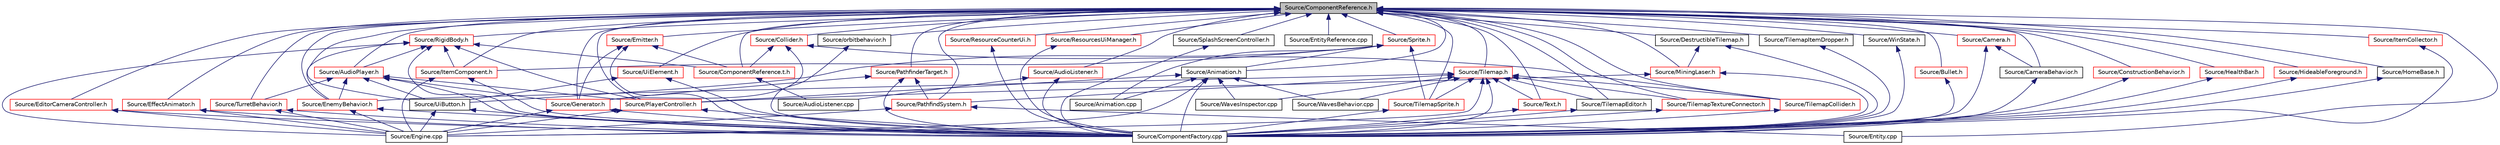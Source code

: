 digraph "Source/ComponentReference.h"
{
 // LATEX_PDF_SIZE
  edge [fontname="Helvetica",fontsize="10",labelfontname="Helvetica",labelfontsize="10"];
  node [fontname="Helvetica",fontsize="10",shape=record];
  Node1 [label="Source/ComponentReference.h",height=0.2,width=0.4,color="black", fillcolor="grey75", style="filled", fontcolor="black",tooltip="a reference to a component in the scene"];
  Node1 -> Node2 [dir="back",color="midnightblue",fontsize="10",style="solid"];
  Node2 [label="Source/Animation.h",height=0.2,width=0.4,color="black", fillcolor="white", style="filled",URL="$Animation_8h.html",tooltip="animation component class"];
  Node2 -> Node3 [dir="back",color="midnightblue",fontsize="10",style="solid"];
  Node3 [label="Source/Animation.cpp",height=0.2,width=0.4,color="black", fillcolor="white", style="filled",URL="$Animation_8cpp.html",tooltip="animation component implimentation"];
  Node2 -> Node4 [dir="back",color="midnightblue",fontsize="10",style="solid"];
  Node4 [label="Source/ComponentFactory.cpp",height=0.2,width=0.4,color="black", fillcolor="white", style="filled",URL="$ComponentFactory_8cpp.html",tooltip="Definitions for the component factory class."];
  Node2 -> Node5 [dir="back",color="midnightblue",fontsize="10",style="solid"];
  Node5 [label="Source/Engine.cpp",height=0.2,width=0.4,color="black", fillcolor="white", style="filled",URL="$Engine_8cpp.html",tooltip="Engine class."];
  Node2 -> Node6 [dir="back",color="midnightblue",fontsize="10",style="solid"];
  Node6 [label="Source/PlayerController.h",height=0.2,width=0.4,color="red", fillcolor="white", style="filled",URL="$PlayerController_8h.html",tooltip="PlayerController Behaviour Class."];
  Node6 -> Node4 [dir="back",color="midnightblue",fontsize="10",style="solid"];
  Node6 -> Node5 [dir="back",color="midnightblue",fontsize="10",style="solid"];
  Node2 -> Node8 [dir="back",color="midnightblue",fontsize="10",style="solid"];
  Node8 [label="Source/WavesBehavior.cpp",height=0.2,width=0.4,color="black", fillcolor="white", style="filled",URL="$WavesBehavior_8cpp.html",tooltip="Definitions for wave and spawning behavior."];
  Node2 -> Node9 [dir="back",color="midnightblue",fontsize="10",style="solid"];
  Node9 [label="Source/WavesInspector.cpp",height=0.2,width=0.4,color="black", fillcolor="white", style="filled",URL="$WavesInspector_8cpp.html",tooltip="Definitions for wave and spawning editing in game."];
  Node1 -> Node10 [dir="back",color="midnightblue",fontsize="10",style="solid"];
  Node10 [label="Source/AudioListener.h",height=0.2,width=0.4,color="red", fillcolor="white", style="filled",URL="$AudioListener_8h.html",tooltip="Component that picks up spatial audio."];
  Node10 -> Node11 [dir="back",color="midnightblue",fontsize="10",style="solid"];
  Node11 [label="Source/AudioListener.cpp",height=0.2,width=0.4,color="black", fillcolor="white", style="filled",URL="$AudioListener_8cpp.html",tooltip="Component that picks up spatial audio."];
  Node10 -> Node4 [dir="back",color="midnightblue",fontsize="10",style="solid"];
  Node1 -> Node13 [dir="back",color="midnightblue",fontsize="10",style="solid"];
  Node13 [label="Source/AudioPlayer.h",height=0.2,width=0.4,color="red", fillcolor="white", style="filled",URL="$AudioPlayer_8h.html",tooltip="Component that plays audio."];
  Node13 -> Node4 [dir="back",color="midnightblue",fontsize="10",style="solid"];
  Node13 -> Node16 [dir="back",color="midnightblue",fontsize="10",style="solid"];
  Node16 [label="Source/EnemyBehavior.h",height=0.2,width=0.4,color="red", fillcolor="white", style="filled",URL="$EnemyBehavior_8h_source.html",tooltip=" "];
  Node16 -> Node4 [dir="back",color="midnightblue",fontsize="10",style="solid"];
  Node16 -> Node5 [dir="back",color="midnightblue",fontsize="10",style="solid"];
  Node13 -> Node18 [dir="back",color="midnightblue",fontsize="10",style="solid"];
  Node18 [label="Source/Generator.h",height=0.2,width=0.4,color="red", fillcolor="white", style="filled",URL="$Generator_8h_source.html",tooltip=" "];
  Node18 -> Node4 [dir="back",color="midnightblue",fontsize="10",style="solid"];
  Node18 -> Node5 [dir="back",color="midnightblue",fontsize="10",style="solid"];
  Node13 -> Node6 [dir="back",color="midnightblue",fontsize="10",style="solid"];
  Node13 -> Node19 [dir="back",color="midnightblue",fontsize="10",style="solid"];
  Node19 [label="Source/TurretBehavior.h",height=0.2,width=0.4,color="red", fillcolor="white", style="filled",URL="$TurretBehavior_8h_source.html",tooltip=" "];
  Node19 -> Node4 [dir="back",color="midnightblue",fontsize="10",style="solid"];
  Node19 -> Node5 [dir="back",color="midnightblue",fontsize="10",style="solid"];
  Node13 -> Node20 [dir="back",color="midnightblue",fontsize="10",style="solid"];
  Node20 [label="Source/UiButton.h",height=0.2,width=0.4,color="black", fillcolor="white", style="filled",URL="$UiButton_8h.html",tooltip="Ui Button that sends an event when clicked."];
  Node20 -> Node4 [dir="back",color="midnightblue",fontsize="10",style="solid"];
  Node20 -> Node5 [dir="back",color="midnightblue",fontsize="10",style="solid"];
  Node1 -> Node21 [dir="back",color="midnightblue",fontsize="10",style="solid"];
  Node21 [label="Source/Bullet.h",height=0.2,width=0.4,color="red", fillcolor="white", style="filled",URL="$Bullet_8h_source.html",tooltip=" "];
  Node21 -> Node4 [dir="back",color="midnightblue",fontsize="10",style="solid"];
  Node1 -> Node22 [dir="back",color="midnightblue",fontsize="10",style="solid"];
  Node22 [label="Source/Camera.h",height=0.2,width=0.4,color="red", fillcolor="white", style="filled",URL="$Camera_8h.html",tooltip="Camera component for rendering."];
  Node22 -> Node23 [dir="back",color="midnightblue",fontsize="10",style="solid"];
  Node23 [label="Source/CameraBehavior.h",height=0.2,width=0.4,color="black", fillcolor="white", style="filled",URL="$CameraBehavior_8h_source.html",tooltip=" "];
  Node23 -> Node4 [dir="back",color="midnightblue",fontsize="10",style="solid"];
  Node22 -> Node4 [dir="back",color="midnightblue",fontsize="10",style="solid"];
  Node1 -> Node23 [dir="back",color="midnightblue",fontsize="10",style="solid"];
  Node1 -> Node38 [dir="back",color="midnightblue",fontsize="10",style="solid"];
  Node38 [label="Source/Collider.h",height=0.2,width=0.4,color="red", fillcolor="white", style="filled",URL="$Collider_8h.html",tooltip="Base component for detecting collisions."];
  Node38 -> Node43 [dir="back",color="midnightblue",fontsize="10",style="solid"];
  Node43 [label="Source/ComponentReference.t.h",height=0.2,width=0.4,color="red", fillcolor="white", style="filled",URL="$ComponentReference_8t_8h.html",tooltip="a reference to a component in the scene"];
  Node43 -> Node11 [dir="back",color="midnightblue",fontsize="10",style="solid"];
  Node38 -> Node18 [dir="back",color="midnightblue",fontsize="10",style="solid"];
  Node38 -> Node53 [dir="back",color="midnightblue",fontsize="10",style="solid"];
  Node53 [label="Source/TilemapCollider.h",height=0.2,width=0.4,color="red", fillcolor="white", style="filled",URL="$TilemapCollider_8h.html",tooltip="tilemap collider"];
  Node53 -> Node4 [dir="back",color="midnightblue",fontsize="10",style="solid"];
  Node1 -> Node43 [dir="back",color="midnightblue",fontsize="10",style="solid"];
  Node1 -> Node54 [dir="back",color="midnightblue",fontsize="10",style="solid"];
  Node54 [label="Source/ConstructionBehavior.h",height=0.2,width=0.4,color="red", fillcolor="white", style="filled",URL="$ConstructionBehavior_8h.html",tooltip="handles the construction of towers and modification of terrain"];
  Node54 -> Node4 [dir="back",color="midnightblue",fontsize="10",style="solid"];
  Node1 -> Node55 [dir="back",color="midnightblue",fontsize="10",style="solid"];
  Node55 [label="Source/DestructibleTilemap.h",height=0.2,width=0.4,color="black", fillcolor="white", style="filled",URL="$DestructibleTilemap_8h.html",tooltip="Component responsible for handling the breaking of tiles with varrying strengths."];
  Node55 -> Node4 [dir="back",color="midnightblue",fontsize="10",style="solid"];
  Node55 -> Node56 [dir="back",color="midnightblue",fontsize="10",style="solid"];
  Node56 [label="Source/MiningLaser.h",height=0.2,width=0.4,color="red", fillcolor="white", style="filled",URL="$MiningLaser_8h.html",tooltip="Digging laser controllable by an entity."];
  Node56 -> Node4 [dir="back",color="midnightblue",fontsize="10",style="solid"];
  Node56 -> Node6 [dir="back",color="midnightblue",fontsize="10",style="solid"];
  Node1 -> Node57 [dir="back",color="midnightblue",fontsize="10",style="solid"];
  Node57 [label="Source/EditorCameraController.h",height=0.2,width=0.4,color="red", fillcolor="white", style="filled",URL="$EditorCameraController_8h.html",tooltip="controls the camera while in the editor"];
  Node57 -> Node4 [dir="back",color="midnightblue",fontsize="10",style="solid"];
  Node57 -> Node5 [dir="back",color="midnightblue",fontsize="10",style="solid"];
  Node1 -> Node58 [dir="back",color="midnightblue",fontsize="10",style="solid"];
  Node58 [label="Source/EffectAnimator.h",height=0.2,width=0.4,color="red", fillcolor="white", style="filled",URL="$EffectAnimator_8h.html",tooltip="Component that animates a Transform's matrix."];
  Node58 -> Node4 [dir="back",color="midnightblue",fontsize="10",style="solid"];
  Node58 -> Node5 [dir="back",color="midnightblue",fontsize="10",style="solid"];
  Node1 -> Node60 [dir="back",color="midnightblue",fontsize="10",style="solid"];
  Node60 [label="Source/Emitter.h",height=0.2,width=0.4,color="red", fillcolor="white", style="filled",URL="$Emitter_8h.html",tooltip="Controls timing of particle emissions, and their init data."];
  Node60 -> Node4 [dir="back",color="midnightblue",fontsize="10",style="solid"];
  Node60 -> Node43 [dir="back",color="midnightblue",fontsize="10",style="solid"];
  Node60 -> Node18 [dir="back",color="midnightblue",fontsize="10",style="solid"];
  Node1 -> Node16 [dir="back",color="midnightblue",fontsize="10",style="solid"];
  Node1 -> Node62 [dir="back",color="midnightblue",fontsize="10",style="solid"];
  Node62 [label="Source/Entity.cpp",height=0.2,width=0.4,color="black", fillcolor="white", style="filled",URL="$Entity_8cpp.html",tooltip="Function definitions for the Entity class."];
  Node1 -> Node63 [dir="back",color="midnightblue",fontsize="10",style="solid"];
  Node63 [label="Source/EntityReference.cpp",height=0.2,width=0.4,color="black", fillcolor="white", style="filled",URL="$EntityReference_8cpp.html",tooltip="a reference to an Entity in the scene"];
  Node1 -> Node18 [dir="back",color="midnightblue",fontsize="10",style="solid"];
  Node1 -> Node64 [dir="back",color="midnightblue",fontsize="10",style="solid"];
  Node64 [label="Source/HealthBar.h",height=0.2,width=0.4,color="red", fillcolor="white", style="filled",URL="$HealthBar_8h.html",tooltip="health bar UI that displays offset from an Entity with a Health component"];
  Node64 -> Node4 [dir="back",color="midnightblue",fontsize="10",style="solid"];
  Node1 -> Node65 [dir="back",color="midnightblue",fontsize="10",style="solid"];
  Node65 [label="Source/HideableForeground.h",height=0.2,width=0.4,color="red", fillcolor="white", style="filled",URL="$HideableForeground_8h.html",tooltip="Component that hides an attached Sprite when it overlaps something."];
  Node65 -> Node4 [dir="back",color="midnightblue",fontsize="10",style="solid"];
  Node1 -> Node66 [dir="back",color="midnightblue",fontsize="10",style="solid"];
  Node66 [label="Source/HomeBase.h",height=0.2,width=0.4,color="black", fillcolor="white", style="filled",URL="$HomeBase_8h_source.html",tooltip=" "];
  Node66 -> Node4 [dir="back",color="midnightblue",fontsize="10",style="solid"];
  Node1 -> Node67 [dir="back",color="midnightblue",fontsize="10",style="solid"];
  Node67 [label="Source/ItemCollector.h",height=0.2,width=0.4,color="red", fillcolor="white", style="filled",URL="$ItemCollector_8h.html",tooltip="Component that attracts and collects item entities in the world."];
  Node67 -> Node4 [dir="back",color="midnightblue",fontsize="10",style="solid"];
  Node1 -> Node69 [dir="back",color="midnightblue",fontsize="10",style="solid"];
  Node69 [label="Source/ItemComponent.h",height=0.2,width=0.4,color="red", fillcolor="white", style="filled",URL="$ItemComponent_8h.html",tooltip="Item in the world that can be picked up."];
  Node69 -> Node4 [dir="back",color="midnightblue",fontsize="10",style="solid"];
  Node69 -> Node5 [dir="back",color="midnightblue",fontsize="10",style="solid"];
  Node1 -> Node56 [dir="back",color="midnightblue",fontsize="10",style="solid"];
  Node1 -> Node70 [dir="back",color="midnightblue",fontsize="10",style="solid"];
  Node70 [label="Source/orbitbehavior.h",height=0.2,width=0.4,color="black", fillcolor="white", style="filled",URL="$orbitbehavior_8h_source.html",tooltip=" "];
  Node70 -> Node4 [dir="back",color="midnightblue",fontsize="10",style="solid"];
  Node1 -> Node71 [dir="back",color="midnightblue",fontsize="10",style="solid"];
  Node71 [label="Source/PathfinderTarget.h",height=0.2,width=0.4,color="red", fillcolor="white", style="filled",URL="$PathfinderTarget_8h.html",tooltip="Marks parent entity as a target for the enemies."];
  Node71 -> Node4 [dir="back",color="midnightblue",fontsize="10",style="solid"];
  Node71 -> Node18 [dir="back",color="midnightblue",fontsize="10",style="solid"];
  Node71 -> Node73 [dir="back",color="midnightblue",fontsize="10",style="solid"];
  Node73 [label="Source/PathfindSystem.h",height=0.2,width=0.4,color="red", fillcolor="white", style="filled",URL="$PathfindSystem_8h.html",tooltip="System in charge of pathfinding. Keeps track of targets, runs the flowfield algorithm."];
  Node73 -> Node5 [dir="back",color="midnightblue",fontsize="10",style="solid"];
  Node73 -> Node62 [dir="back",color="midnightblue",fontsize="10",style="solid"];
  Node1 -> Node73 [dir="back",color="midnightblue",fontsize="10",style="solid"];
  Node1 -> Node6 [dir="back",color="midnightblue",fontsize="10",style="solid"];
  Node1 -> Node76 [dir="back",color="midnightblue",fontsize="10",style="solid"];
  Node76 [label="Source/ResourceCounterUi.h",height=0.2,width=0.4,color="red", fillcolor="white", style="filled",URL="$ResourceCounterUi_8h.html",tooltip="Ui Component that displays a resource sprite and a count."];
  Node76 -> Node4 [dir="back",color="midnightblue",fontsize="10",style="solid"];
  Node1 -> Node77 [dir="back",color="midnightblue",fontsize="10",style="solid"];
  Node77 [label="Source/ResourcesUiManager.h",height=0.2,width=0.4,color="red", fillcolor="white", style="filled",URL="$ResourcesUiManager_8h.html",tooltip="Component that manages the UI for displaying what resources a player currently has."];
  Node77 -> Node4 [dir="back",color="midnightblue",fontsize="10",style="solid"];
  Node1 -> Node78 [dir="back",color="midnightblue",fontsize="10",style="solid"];
  Node78 [label="Source/RigidBody.h",height=0.2,width=0.4,color="red", fillcolor="white", style="filled",URL="$RigidBody_8h_source.html",tooltip=" "];
  Node78 -> Node13 [dir="back",color="midnightblue",fontsize="10",style="solid"];
  Node78 -> Node4 [dir="back",color="midnightblue",fontsize="10",style="solid"];
  Node78 -> Node43 [dir="back",color="midnightblue",fontsize="10",style="solid"];
  Node78 -> Node16 [dir="back",color="midnightblue",fontsize="10",style="solid"];
  Node78 -> Node5 [dir="back",color="midnightblue",fontsize="10",style="solid"];
  Node78 -> Node69 [dir="back",color="midnightblue",fontsize="10",style="solid"];
  Node78 -> Node6 [dir="back",color="midnightblue",fontsize="10",style="solid"];
  Node1 -> Node79 [dir="back",color="midnightblue",fontsize="10",style="solid"];
  Node79 [label="Source/SplashScreenController.h",height=0.2,width=0.4,color="black", fillcolor="white", style="filled",URL="$SplashScreenController_8h_source.html",tooltip=" "];
  Node79 -> Node4 [dir="back",color="midnightblue",fontsize="10",style="solid"];
  Node1 -> Node80 [dir="back",color="midnightblue",fontsize="10",style="solid"];
  Node80 [label="Source/Sprite.h",height=0.2,width=0.4,color="red", fillcolor="white", style="filled",URL="$Sprite_8h_source.html",tooltip=" "];
  Node80 -> Node3 [dir="back",color="midnightblue",fontsize="10",style="solid"];
  Node80 -> Node2 [dir="back",color="midnightblue",fontsize="10",style="solid"];
  Node80 -> Node69 [dir="back",color="midnightblue",fontsize="10",style="solid"];
  Node80 -> Node86 [dir="back",color="midnightblue",fontsize="10",style="solid"];
  Node86 [label="Source/TilemapSprite.h",height=0.2,width=0.4,color="red", fillcolor="white", style="filled",URL="$TilemapSprite_8h.html",tooltip="A version of Sprite specifically for rendering tiles."];
  Node86 -> Node4 [dir="back",color="midnightblue",fontsize="10",style="solid"];
  Node80 -> Node20 [dir="back",color="midnightblue",fontsize="10",style="solid"];
  Node1 -> Node88 [dir="back",color="midnightblue",fontsize="10",style="solid"];
  Node88 [label="Source/Text.h",height=0.2,width=0.4,color="red", fillcolor="white", style="filled",URL="$Text_8h.html",tooltip="Component that makes use of Tilemap to draw text."];
  Node88 -> Node4 [dir="back",color="midnightblue",fontsize="10",style="solid"];
  Node1 -> Node89 [dir="back",color="midnightblue",fontsize="10",style="solid"];
  Node89 [label="Source/Tilemap.h",height=0.2,width=0.4,color="red", fillcolor="white", style="filled",URL="$Tilemap_8h.html",tooltip="Tilemap component - loads and manages a tilemap array."];
  Node89 -> Node4 [dir="back",color="midnightblue",fontsize="10",style="solid"];
  Node89 -> Node16 [dir="back",color="midnightblue",fontsize="10",style="solid"];
  Node89 -> Node5 [dir="back",color="midnightblue",fontsize="10",style="solid"];
  Node89 -> Node73 [dir="back",color="midnightblue",fontsize="10",style="solid"];
  Node89 -> Node88 [dir="back",color="midnightblue",fontsize="10",style="solid"];
  Node89 -> Node53 [dir="back",color="midnightblue",fontsize="10",style="solid"];
  Node89 -> Node92 [dir="back",color="midnightblue",fontsize="10",style="solid"];
  Node92 [label="Source/TilemapEditor.h",height=0.2,width=0.4,color="black", fillcolor="white", style="filled",URL="$TilemapEditor_8h.html",tooltip="Component that allows direct editing of a Tilemap."];
  Node92 -> Node4 [dir="back",color="midnightblue",fontsize="10",style="solid"];
  Node89 -> Node86 [dir="back",color="midnightblue",fontsize="10",style="solid"];
  Node89 -> Node93 [dir="back",color="midnightblue",fontsize="10",style="solid"];
  Node93 [label="Source/TilemapTextureConnector.h",height=0.2,width=0.4,color="red", fillcolor="white", style="filled",URL="$TilemapTextureConnector_8h.html",tooltip="Component that uses a parent 'source' tilemap to update a child tilemap with connected textures."];
  Node93 -> Node4 [dir="back",color="midnightblue",fontsize="10",style="solid"];
  Node89 -> Node8 [dir="back",color="midnightblue",fontsize="10",style="solid"];
  Node89 -> Node9 [dir="back",color="midnightblue",fontsize="10",style="solid"];
  Node1 -> Node53 [dir="back",color="midnightblue",fontsize="10",style="solid"];
  Node1 -> Node92 [dir="back",color="midnightblue",fontsize="10",style="solid"];
  Node1 -> Node94 [dir="back",color="midnightblue",fontsize="10",style="solid"];
  Node94 [label="Source/TilemapItemDropper.h",height=0.2,width=0.4,color="black", fillcolor="white", style="filled",URL="$TilemapItemDropper_8h.html",tooltip="Drops an item whenever a tile is broken."];
  Node94 -> Node4 [dir="back",color="midnightblue",fontsize="10",style="solid"];
  Node1 -> Node86 [dir="back",color="midnightblue",fontsize="10",style="solid"];
  Node1 -> Node93 [dir="back",color="midnightblue",fontsize="10",style="solid"];
  Node1 -> Node19 [dir="back",color="midnightblue",fontsize="10",style="solid"];
  Node1 -> Node20 [dir="back",color="midnightblue",fontsize="10",style="solid"];
  Node1 -> Node95 [dir="back",color="midnightblue",fontsize="10",style="solid"];
  Node95 [label="Source/UiElement.h",height=0.2,width=0.4,color="red", fillcolor="white", style="filled",URL="$UiElement_8h.html",tooltip="Ui element component."];
  Node95 -> Node4 [dir="back",color="midnightblue",fontsize="10",style="solid"];
  Node95 -> Node20 [dir="back",color="midnightblue",fontsize="10",style="solid"];
  Node1 -> Node96 [dir="back",color="midnightblue",fontsize="10",style="solid"];
  Node96 [label="Source/WinState.h",height=0.2,width=0.4,color="black", fillcolor="white", style="filled",URL="$WinState_8h_source.html",tooltip=" "];
  Node96 -> Node4 [dir="back",color="midnightblue",fontsize="10",style="solid"];
}
